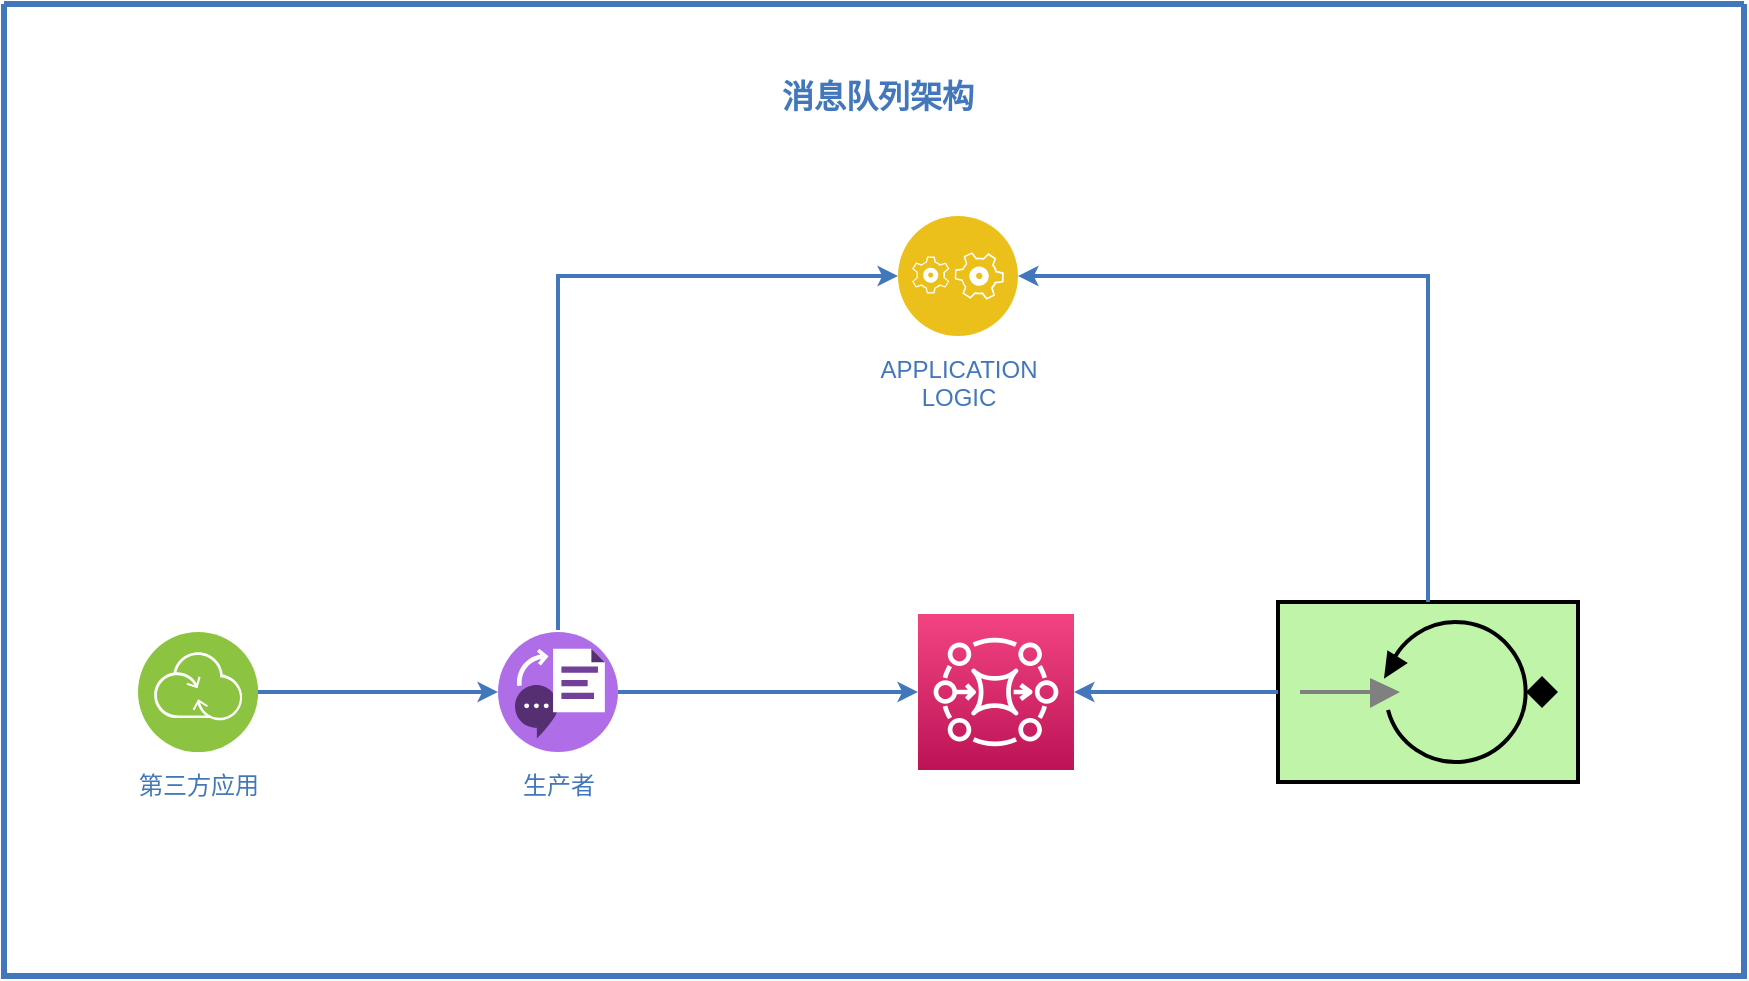 <mxfile version="14.4.8" type="github">
  <diagram id="2f404044-711c-603c-8f00-f6bb4c023d3c" name="Page-1">
    <mxGraphModel dx="1080" dy="932" grid="1" gridSize="10" guides="1" tooltips="1" connect="1" arrows="1" fold="1" page="1" pageScale="1" pageWidth="1169" pageHeight="827" background="#ffffff" math="0" shadow="0">
      <root>
        <mxCell id="0" />
        <mxCell id="1" parent="0" />
        <mxCell id="63" value="" style="swimlane;shadow=0;strokeColor=#4277BB;fillColor=#ffffff;fontColor=none;align=right;startSize=0;collapsible=0;noLabel=1;strokeWidth=3;" parent="1" vertex="1">
          <mxGeometry x="70" y="44" width="870" height="486" as="geometry" />
        </mxCell>
        <mxCell id="239" style="edgeStyle=elbowEdgeStyle;rounded=0;elbow=vertical;html=1;entryX=0;entryY=0.5;labelBackgroundColor=#ffffff;startArrow=none;startFill=0;startSize=4;endArrow=classic;endFill=1;endSize=4;jettySize=auto;orthogonalLoop=1;strokeColor=#4277BB;strokeWidth=2;fontSize=12;fontColor=#4277BB;exitX=1;exitY=0.5;entryDx=0;entryDy=0;exitDx=0;exitDy=0;" parent="63" source="211" target="212" edge="1">
          <mxGeometry relative="1" as="geometry">
            <Array as="points">
              <mxPoint x="187" y="344" />
            </Array>
            <mxPoint x="818" y="396.118" as="targetPoint" />
          </mxGeometry>
        </mxCell>
        <mxCell id="107" value="消息队列架构" style="text;html=1;align=left;verticalAlign=middle;fontColor=#4277BB;shadow=0;dashed=0;strokeColor=none;fillColor=none;labelBackgroundColor=none;fontStyle=1;fontSize=16;spacingLeft=5;" parent="63" vertex="1">
          <mxGeometry x="382" y="36" width="190" height="20" as="geometry" />
        </mxCell>
        <mxCell id="207" value="APPLICATION&lt;div&gt;LOGIC&lt;/div&gt;" style="aspect=fixed;perimeter=ellipsePerimeter;html=1;align=center;shadow=0;dashed=0;image;image=img/lib/ibm/applications/application_logic.svg;labelBackgroundColor=#ffffff;strokeColor=#4277BB;strokeWidth=2;fillColor=none;gradientColor=none;fontSize=12;fontColor=#4277BB;spacingTop=3;" parent="63" vertex="1">
          <mxGeometry x="447" y="106" width="60" height="60" as="geometry" />
        </mxCell>
        <mxCell id="211" value="第三方应用" style="aspect=fixed;perimeter=ellipsePerimeter;html=1;align=center;shadow=0;dashed=0;image;image=img/lib/ibm/infrastructure/transformation_connectivity.svg;labelBackgroundColor=#ffffff;strokeColor=#4277BB;strokeWidth=2;fillColor=none;gradientColor=none;fontSize=12;fontColor=#4277BB;spacingTop=3;" parent="63" vertex="1">
          <mxGeometry x="67" y="314" width="60" height="60" as="geometry" />
        </mxCell>
        <mxCell id="212" value="生产者" style="aspect=fixed;perimeter=ellipsePerimeter;html=1;align=center;shadow=0;dashed=0;image;image=img/lib/ibm/miscellaneous/text_to_speech.svg;labelBackgroundColor=#ffffff;strokeColor=#4277BB;strokeWidth=2;fillColor=none;gradientColor=none;fontSize=12;fontColor=#4277BB;spacingTop=3;" parent="63" vertex="1">
          <mxGeometry x="247" y="314" width="60" height="60" as="geometry" />
        </mxCell>
        <mxCell id="sx2ZwVIMUdGC92YIVb8i-241" value="" style="fillColor=#c0f5a9;dashed=0;outlineConnect=0;strokeWidth=2;html=1;align=center;fontSize=8;verticalLabelPosition=bottom;verticalAlign=top;shape=mxgraph.eip.polling_consumer;" vertex="1" parent="63">
          <mxGeometry x="637" y="299" width="150" height="90" as="geometry" />
        </mxCell>
        <mxCell id="sx2ZwVIMUdGC92YIVb8i-242" value="" style="points=[[0,0,0],[0.25,0,0],[0.5,0,0],[0.75,0,0],[1,0,0],[0,1,0],[0.25,1,0],[0.5,1,0],[0.75,1,0],[1,1,0],[0,0.25,0],[0,0.5,0],[0,0.75,0],[1,0.25,0],[1,0.5,0],[1,0.75,0]];outlineConnect=0;fontColor=#232F3E;gradientColor=#F34482;gradientDirection=north;fillColor=#BC1356;strokeColor=#ffffff;dashed=0;verticalLabelPosition=bottom;verticalAlign=top;align=center;html=1;fontSize=12;fontStyle=0;aspect=fixed;shape=mxgraph.aws4.resourceIcon;resIcon=mxgraph.aws4.mq;" vertex="1" parent="63">
          <mxGeometry x="457" y="305" width="78" height="78" as="geometry" />
        </mxCell>
        <mxCell id="sx2ZwVIMUdGC92YIVb8i-247" style="edgeStyle=elbowEdgeStyle;rounded=0;elbow=vertical;html=1;labelBackgroundColor=#ffffff;startArrow=none;startFill=0;startSize=4;endArrow=classic;endFill=1;endSize=4;jettySize=auto;orthogonalLoop=1;strokeColor=#4277BB;strokeWidth=2;fontSize=12;fontColor=#4277BB;exitX=1;exitY=0.5;exitDx=0;exitDy=0;" edge="1" parent="63" source="212" target="sx2ZwVIMUdGC92YIVb8i-242">
          <mxGeometry relative="1" as="geometry">
            <Array as="points">
              <mxPoint x="397" y="344" />
            </Array>
            <mxPoint x="271.416" y="166.003" as="sourcePoint" />
            <mxPoint x="437" y="344" as="targetPoint" />
          </mxGeometry>
        </mxCell>
        <mxCell id="sx2ZwVIMUdGC92YIVb8i-249" style="edgeStyle=elbowEdgeStyle;rounded=0;elbow=vertical;html=1;labelBackgroundColor=#ffffff;startArrow=none;startFill=0;startSize=4;endArrow=classic;endFill=1;endSize=4;jettySize=auto;orthogonalLoop=1;strokeColor=#4277BB;strokeWidth=2;fontSize=12;fontColor=#4277BB;entryX=0;entryY=0.5;entryDx=0;entryDy=0;" edge="1" parent="63" target="207">
          <mxGeometry relative="1" as="geometry">
            <Array as="points">
              <mxPoint x="357" y="136" />
            </Array>
            <mxPoint x="277" y="313" as="sourcePoint" />
            <mxPoint x="427" y="313" as="targetPoint" />
          </mxGeometry>
        </mxCell>
        <mxCell id="sx2ZwVIMUdGC92YIVb8i-250" style="edgeStyle=elbowEdgeStyle;rounded=0;elbow=vertical;html=1;labelBackgroundColor=#ffffff;startArrow=none;startFill=0;startSize=4;endArrow=classic;endFill=1;endSize=4;jettySize=auto;orthogonalLoop=1;strokeColor=#4277BB;strokeWidth=2;fontSize=12;fontColor=#4277BB;exitX=0;exitY=0.5;exitDx=0;exitDy=0;exitPerimeter=0;entryX=1;entryY=0.5;entryDx=0;entryDy=0;entryPerimeter=0;" edge="1" parent="63" source="sx2ZwVIMUdGC92YIVb8i-241" target="sx2ZwVIMUdGC92YIVb8i-242">
          <mxGeometry relative="1" as="geometry">
            <Array as="points">
              <mxPoint x="590" y="344" />
            </Array>
            <mxPoint x="510" y="436" as="sourcePoint" />
            <mxPoint x="660" y="436" as="targetPoint" />
          </mxGeometry>
        </mxCell>
        <mxCell id="sx2ZwVIMUdGC92YIVb8i-255" style="edgeStyle=elbowEdgeStyle;rounded=0;elbow=vertical;html=1;labelBackgroundColor=#ffffff;startArrow=none;startFill=0;startSize=4;endArrow=classic;endFill=1;endSize=4;jettySize=auto;orthogonalLoop=1;strokeColor=#4277BB;strokeWidth=2;fontSize=12;fontColor=#4277BB;entryX=1;entryY=0.5;entryDx=0;entryDy=0;exitX=0.5;exitY=0;exitDx=0;exitDy=0;exitPerimeter=0;" edge="1" parent="63" source="sx2ZwVIMUdGC92YIVb8i-241" target="207">
          <mxGeometry relative="1" as="geometry">
            <Array as="points">
              <mxPoint x="610" y="136" />
            </Array>
            <mxPoint x="720" y="283.0" as="sourcePoint" />
            <mxPoint x="890" y="106" as="targetPoint" />
          </mxGeometry>
        </mxCell>
      </root>
    </mxGraphModel>
  </diagram>
</mxfile>
